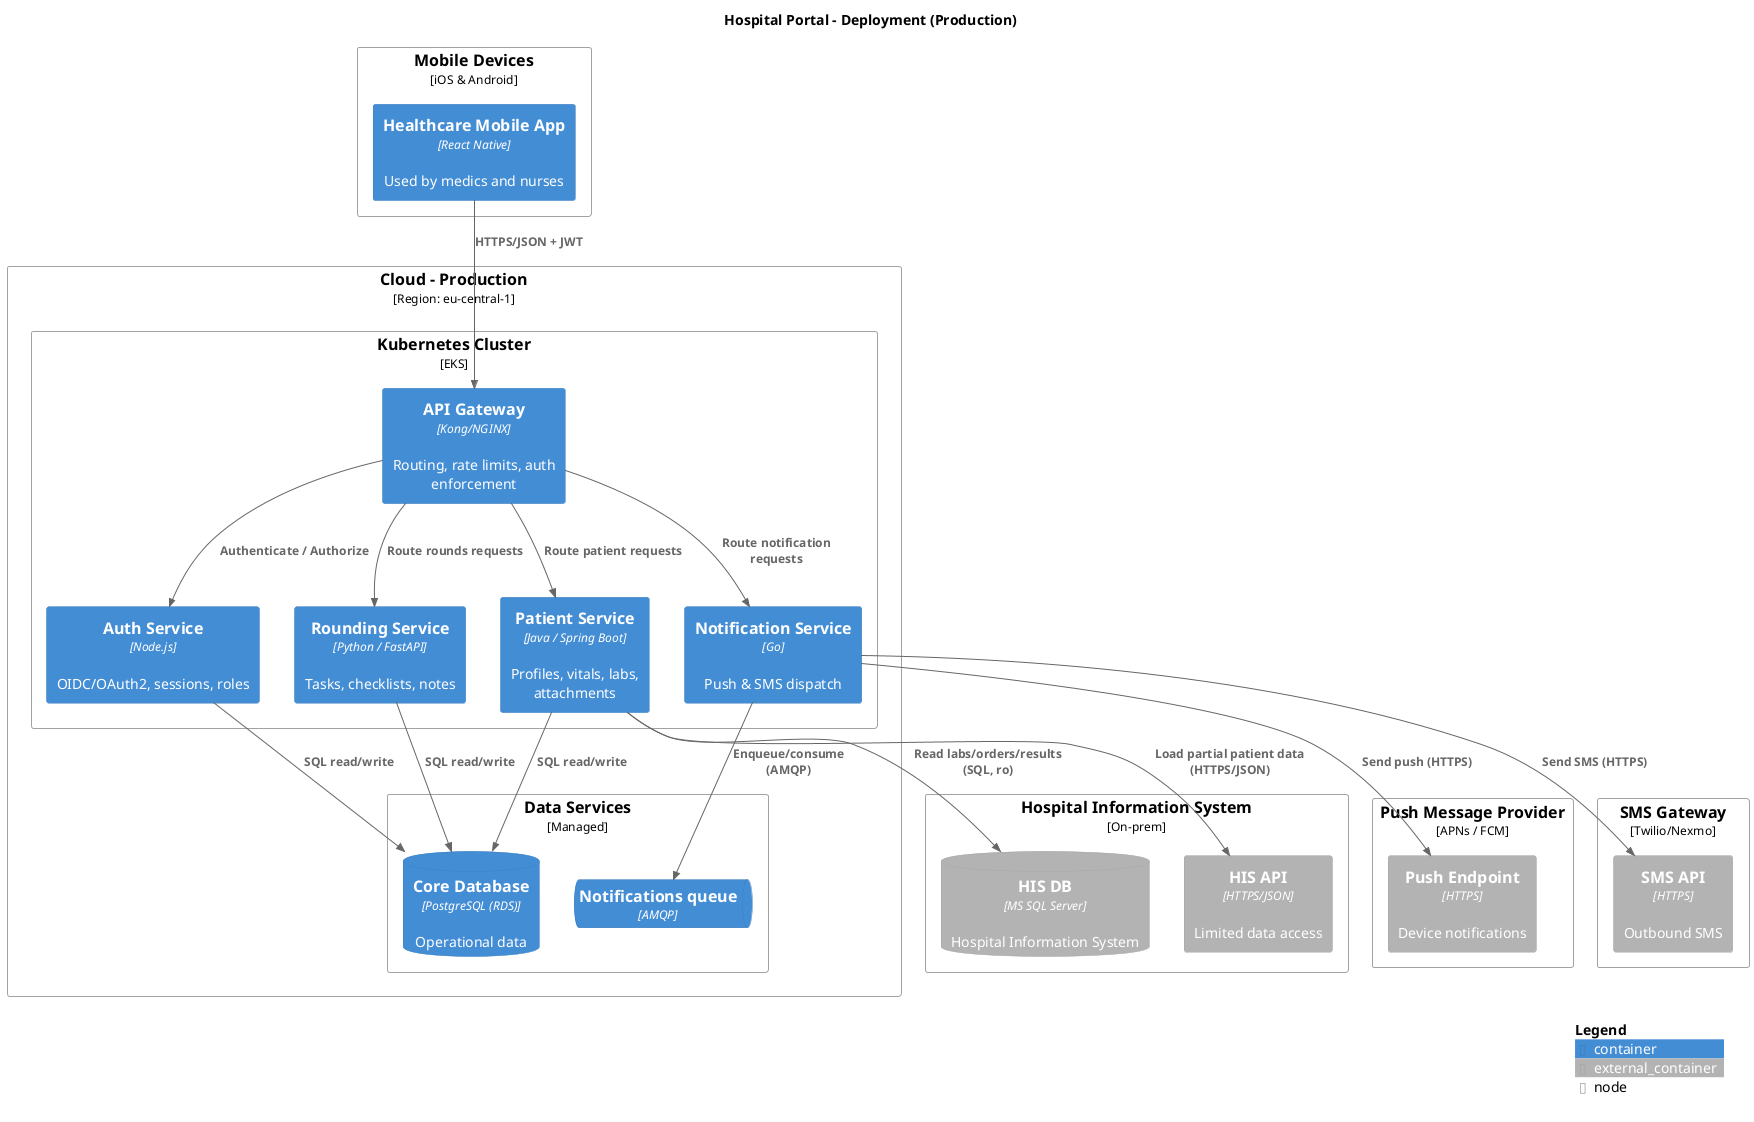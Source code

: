 @startuml

!include <C4/C4_Deployment.puml>

title Hospital Portal – Deployment (Production)

LAYOUT_TOP_DOWN()

' -- Devices
Deployment_Node(devices, "Mobile Devices", "iOS & Android") {
  Container(mobile, "Healthcare Mobile App", "React Native", "Used by medics and nurses")
}

' -- Cloud (Production)
Deployment_Node(aws, "Cloud – Production", "Region: eu-central-1") {

  Deployment_Node(k8s, "Kubernetes Cluster", "EKS") {
    Container(apigw,      "API Gateway",          "Kong/NGINX",        "Routing, rate limits, auth enforcement")
    Container(api_auth,   "Auth Service",         "Node.js",           "OIDC/OAuth2, sessions, roles")
    Container(api_patient,"Patient Service",      "Java / Spring Boot","Profiles, vitals, labs, attachments")
    Container(api_rounds, "Rounding Service",     "Python / FastAPI",  "Tasks, checklists, notes")
    Container(api_notify, "Notification Service", "Go",                "Push & SMS dispatch")
  }

  Deployment_Node(data, "Data Services", "Managed") {
    ContainerDb(db_core, "Core Database", "PostgreSQL (RDS)", "Operational data")
    ContainerQueue(queue_notify, "Notifications queue", "AMQP")
  }
}

' -- External systems
Deployment_Node(his_env, "Hospital Information System", "On-prem") {
  ContainerDb_Ext(his_db, "HIS DB", "MS SQL Server", "Hospital Information System")
  Container_Ext(his_api,  "HIS API", "HTTPS/JSON", "Limited data access")
}
Deployment_Node(push_env, "Push Message Provider", "APNs / FCM") {
  Container_Ext(push, "Push Endpoint", "HTTPS", "Device notifications")
}
Deployment_Node(sms_env, "SMS Gateway", "Twilio/Nexmo") {
  Container_Ext(sms, "SMS API", "HTTPS", "Outbound SMS")
}

' -- Relationships (basic Rel only)
Rel(mobile,  apigw,       "HTTPS/JSON + JWT")
Rel(apigw,   api_auth,    "Authenticate / Authorize")
Rel(apigw,   api_patient, "Route patient requests")
Rel(apigw,   api_rounds,  "Route rounds requests")
Rel(apigw,   api_notify,  "Route notification requests")

Rel(api_auth,    db_core, "SQL read/write")
Rel(api_patient, db_core, "SQL read/write")
Rel(api_rounds,  db_core, "SQL read/write")

Rel(api_patient, his_db,  "Read labs/orders/results (SQL, ro)")
Rel(api_patient, his_api, "Load partial patient data (HTTPS/JSON)")

Rel(api_notify,  queue_notify, "Enqueue/consume (AMQP)")
Rel(api_notify,  push,         "Send push (HTTPS)")
Rel(api_notify,  sms,          "Send SMS (HTTPS)")

SHOW_LEGEND()

@enduml
